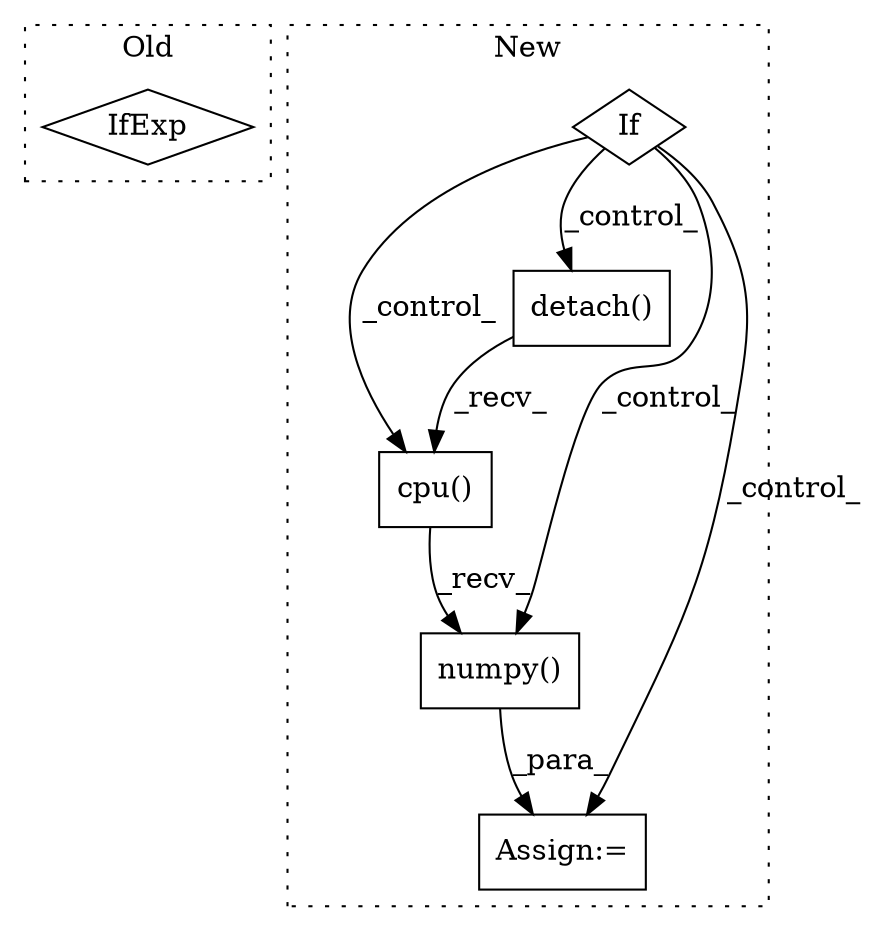 digraph G {
subgraph cluster0 {
1 [label="IfExp" a="51" s="1591,1626" l="4,6" shape="diamond"];
label = "Old";
style="dotted";
}
subgraph cluster1 {
2 [label="cpu()" a="75" s="1840" l="16" shape="box"];
3 [label="numpy()" a="75" s="1840" l="24" shape="box"];
4 [label="Assign:=" a="68" s="1837" l="3" shape="box"];
5 [label="If" a="96" s="1807" l="3" shape="diamond"];
6 [label="detach()" a="75" s="1840" l="10" shape="box"];
label = "New";
style="dotted";
}
2 -> 3 [label="_recv_"];
3 -> 4 [label="_para_"];
5 -> 3 [label="_control_"];
5 -> 6 [label="_control_"];
5 -> 2 [label="_control_"];
5 -> 4 [label="_control_"];
6 -> 2 [label="_recv_"];
}